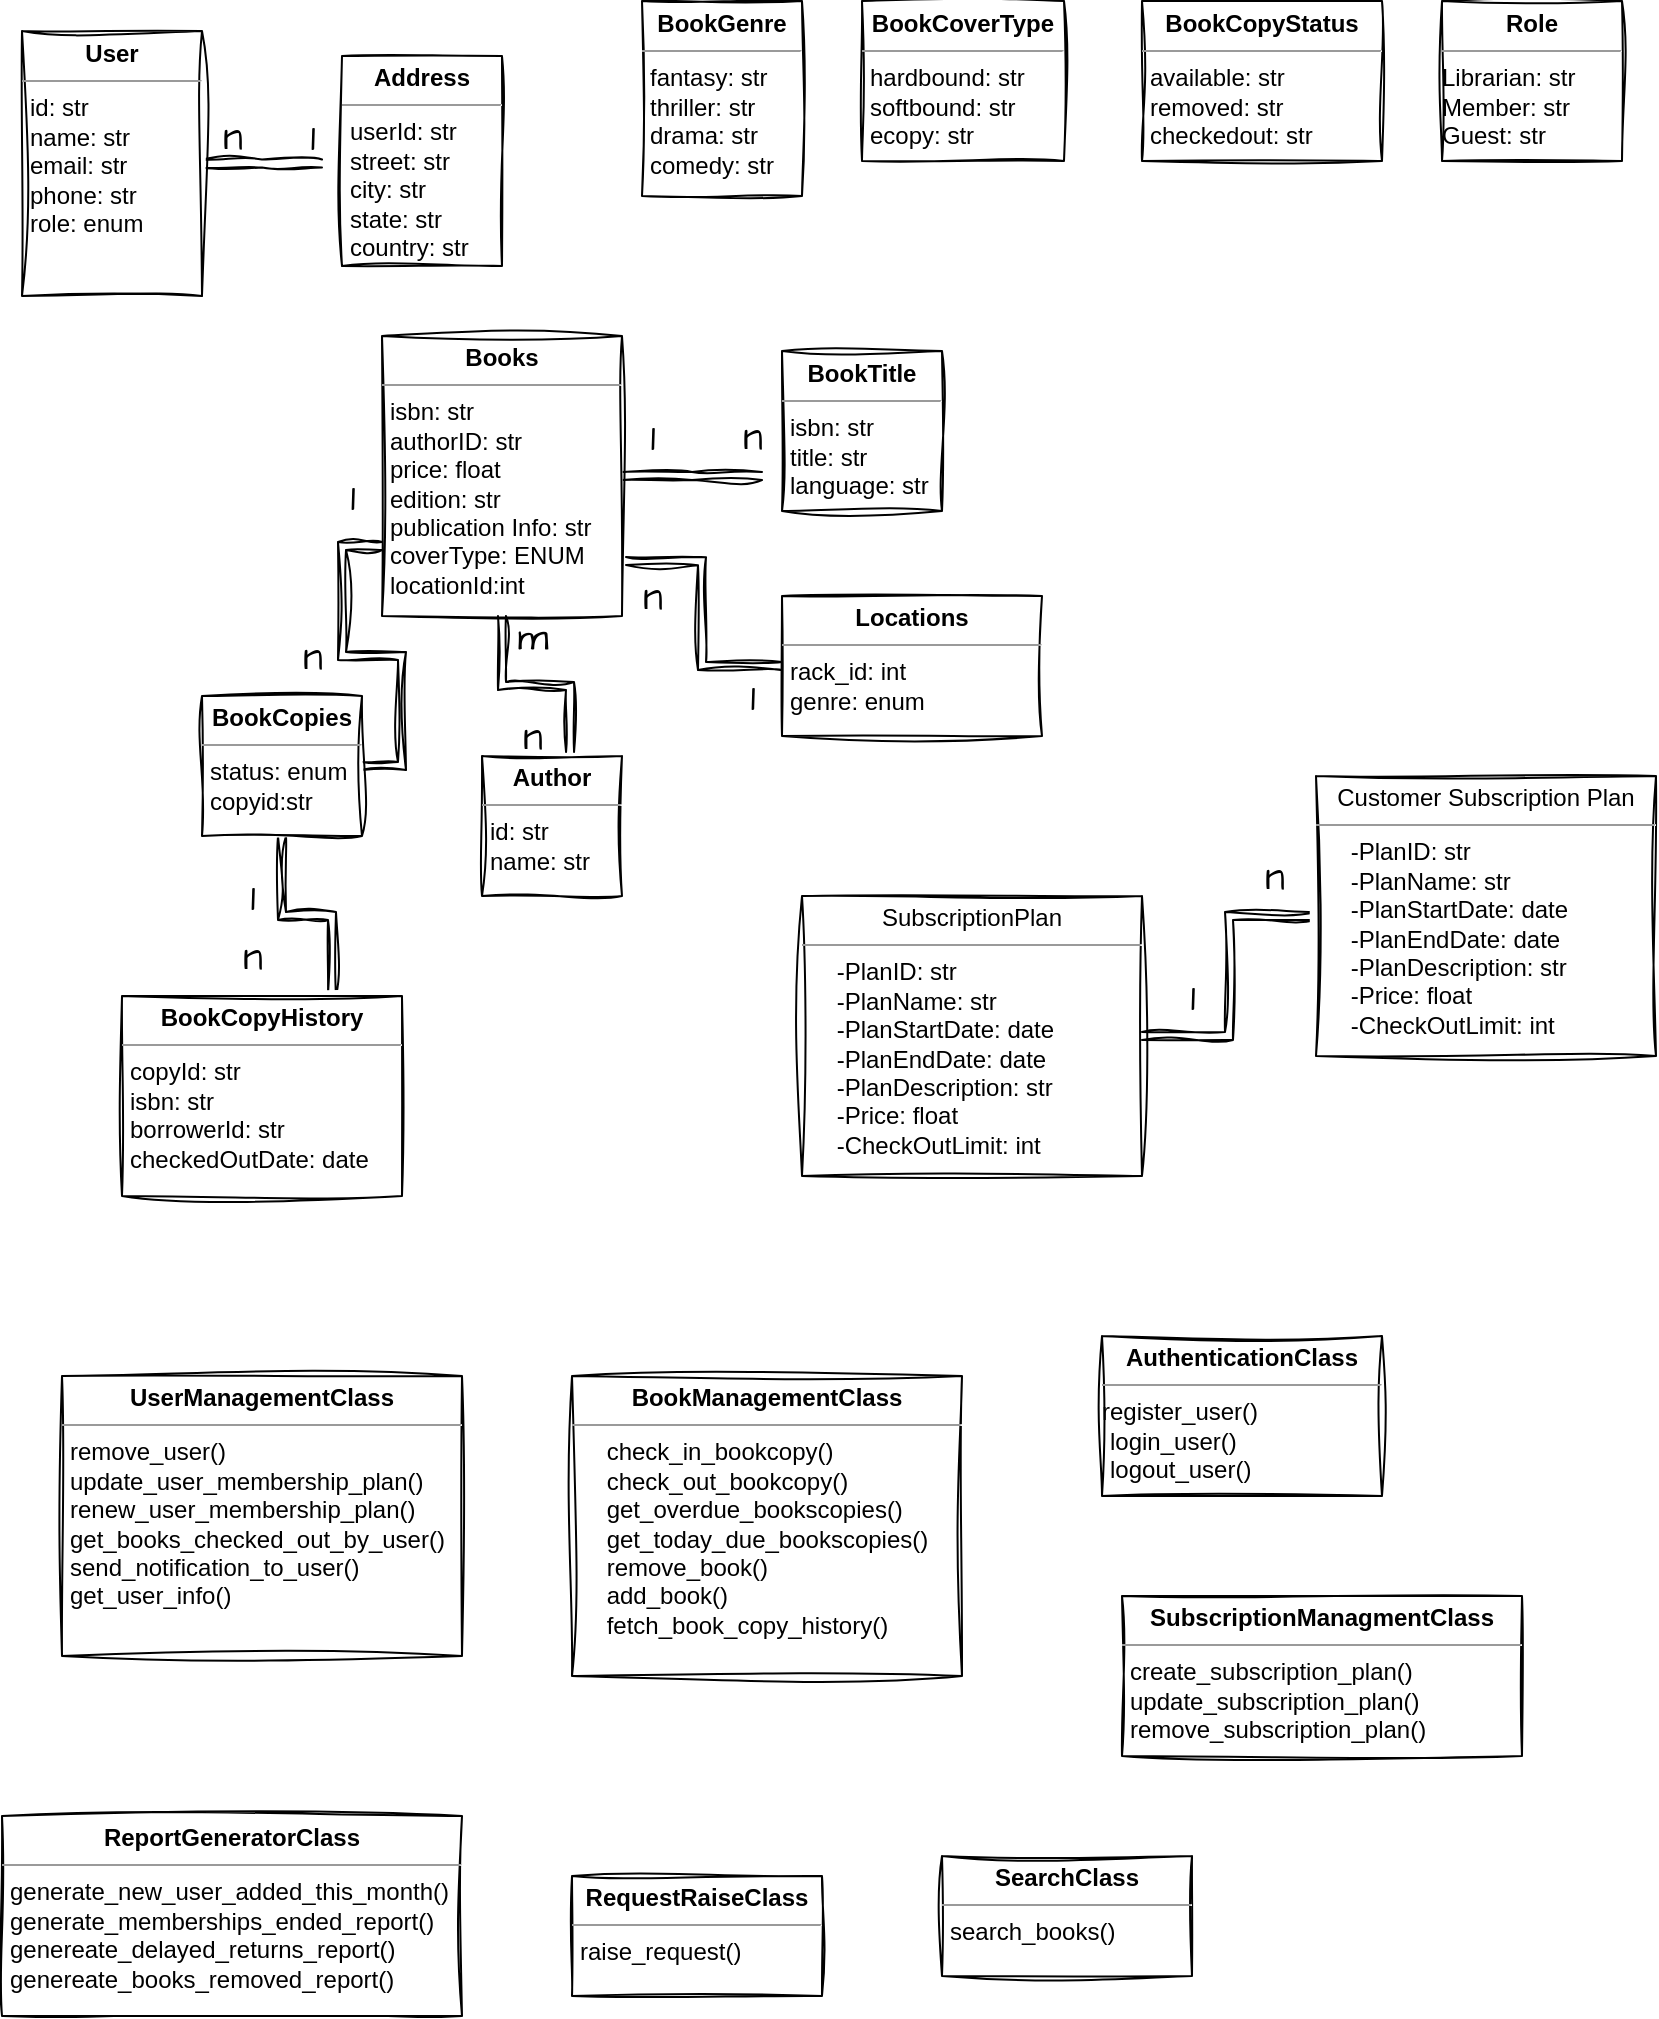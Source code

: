 <mxfile>
    <diagram id="C5RBs43oDa-KdzZeNtuy" name="Page-1">
        <mxGraphModel dx="641" dy="268" grid="1" gridSize="10" guides="1" tooltips="1" connect="1" arrows="1" fold="1" page="1" pageScale="1" pageWidth="827" pageHeight="1169" math="0" shadow="0">
            <root>
                <mxCell id="WIyWlLk6GJQsqaUBKTNV-0"/>
                <mxCell id="WIyWlLk6GJQsqaUBKTNV-1" parent="WIyWlLk6GJQsqaUBKTNV-0"/>
                <mxCell id="R_Q-6B71_u55FbcSkB05-36" style="edgeStyle=orthogonalEdgeStyle;shape=link;rounded=0;sketch=1;hachureGap=4;jiggle=2;curveFitting=1;orthogonalLoop=1;jettySize=auto;html=1;fontFamily=Architects Daughter;fontSource=https%3A%2F%2Ffonts.googleapis.com%2Fcss%3Ffamily%3DArchitects%2BDaughter;fontSize=16;" parent="WIyWlLk6GJQsqaUBKTNV-1" source="R_Q-6B71_u55FbcSkB05-3" edge="1">
                    <mxGeometry relative="1" as="geometry">
                        <mxPoint x="160" y="133.75" as="targetPoint"/>
                    </mxGeometry>
                </mxCell>
                <mxCell id="R_Q-6B71_u55FbcSkB05-3" value="&lt;p style=&quot;margin:0px;margin-top:4px;text-align:center;&quot;&gt;&lt;b&gt;User&lt;/b&gt;&lt;/p&gt;&lt;hr size=&quot;1&quot;&gt;&lt;p style=&quot;margin:0px;margin-left:4px;&quot;&gt;&lt;span style=&quot;background-color: initial;&quot;&gt;id: str&lt;/span&gt;&lt;br&gt;&lt;/p&gt;&lt;p style=&quot;margin:0px;margin-left:4px;&quot;&gt;name: str&lt;/p&gt;&lt;p style=&quot;margin:0px;margin-left:4px;&quot;&gt;email: str&lt;/p&gt;&lt;p style=&quot;margin:0px;margin-left:4px;&quot;&gt;phone: str&lt;/p&gt;&lt;p style=&quot;margin:0px;margin-left:4px;&quot;&gt;role: enum&lt;/p&gt;&lt;p style=&quot;margin:0px;margin-left:4px;&quot;&gt;&lt;br&gt;&lt;/p&gt;" style="verticalAlign=top;align=left;overflow=fill;fontSize=12;fontFamily=Helvetica;html=1;whiteSpace=wrap;sketch=1;hachureGap=4;jiggle=2;curveFitting=1;fontSource=https%3A%2F%2Ffonts.googleapis.com%2Fcss%3Ffamily%3DArchitects%2BDaughter;" parent="WIyWlLk6GJQsqaUBKTNV-1" vertex="1">
                    <mxGeometry x="10" y="67.5" width="90" height="132.5" as="geometry"/>
                </mxCell>
                <mxCell id="R_Q-6B71_u55FbcSkB05-4" value="&lt;p style=&quot;margin:0px;margin-top:4px;text-align:center;&quot;&gt;&lt;b&gt;Address&lt;/b&gt;&lt;/p&gt;&lt;hr size=&quot;1&quot;&gt;&lt;p style=&quot;margin:0px;margin-left:4px;&quot;&gt;userId: str&lt;/p&gt;&lt;p style=&quot;margin:0px;margin-left:4px;&quot;&gt;street: str&lt;/p&gt;&lt;p style=&quot;margin:0px;margin-left:4px;&quot;&gt;city: str&lt;/p&gt;&lt;p style=&quot;margin:0px;margin-left:4px;&quot;&gt;state: str&lt;/p&gt;&lt;p style=&quot;margin:0px;margin-left:4px;&quot;&gt;country: str&lt;/p&gt;&lt;p style=&quot;margin:0px;margin-left:4px;&quot;&gt;pin: str&lt;/p&gt;&lt;p style=&quot;margin:0px;margin-left:4px;&quot;&gt;&lt;br&gt;&lt;/p&gt;" style="verticalAlign=top;align=left;overflow=fill;fontSize=12;fontFamily=Helvetica;html=1;whiteSpace=wrap;sketch=1;hachureGap=4;jiggle=2;curveFitting=1;fontSource=https%3A%2F%2Ffonts.googleapis.com%2Fcss%3Ffamily%3DArchitects%2BDaughter;" parent="WIyWlLk6GJQsqaUBKTNV-1" vertex="1">
                    <mxGeometry x="170" y="80" width="80" height="105" as="geometry"/>
                </mxCell>
                <mxCell id="R_Q-6B71_u55FbcSkB05-14" value="n" style="text;html=1;align=center;verticalAlign=middle;resizable=0;points=[];autosize=1;strokeColor=none;fillColor=none;fontSize=20;fontFamily=Architects Daughter;" parent="WIyWlLk6GJQsqaUBKTNV-1" vertex="1">
                    <mxGeometry x="100" y="100" width="30" height="40" as="geometry"/>
                </mxCell>
                <mxCell id="R_Q-6B71_u55FbcSkB05-15" value="1" style="text;html=1;align=center;verticalAlign=middle;resizable=0;points=[];autosize=1;strokeColor=none;fillColor=none;fontSize=20;fontFamily=Architects Daughter;" parent="WIyWlLk6GJQsqaUBKTNV-1" vertex="1">
                    <mxGeometry x="140" y="100" width="30" height="40" as="geometry"/>
                </mxCell>
                <mxCell id="R_Q-6B71_u55FbcSkB05-18" value="&lt;p style=&quot;margin:0px;margin-top:4px;text-align:center;&quot;&gt;&lt;b&gt;Role&lt;/b&gt;&lt;/p&gt;&lt;hr size=&quot;1&quot;&gt;Librarian: str&lt;br&gt;Member: str&lt;br&gt;Guest: str&lt;br&gt;&lt;div style=&quot;height:2px;&quot;&gt;&lt;/div&gt;&lt;div style=&quot;height:2px;&quot;&gt;&lt;/div&gt;" style="verticalAlign=top;align=left;overflow=fill;fontSize=12;fontFamily=Helvetica;html=1;whiteSpace=wrap;sketch=1;hachureGap=4;jiggle=2;curveFitting=1;fontSource=https%3A%2F%2Ffonts.googleapis.com%2Fcss%3Ffamily%3DArchitects%2BDaughter;" parent="WIyWlLk6GJQsqaUBKTNV-1" vertex="1">
                    <mxGeometry x="720" y="52.5" width="90" height="80" as="geometry"/>
                </mxCell>
                <mxCell id="R_Q-6B71_u55FbcSkB05-31" style="edgeStyle=orthogonalEdgeStyle;shape=link;rounded=0;sketch=1;hachureGap=4;jiggle=2;curveFitting=1;orthogonalLoop=1;jettySize=auto;html=1;fontFamily=Architects Daughter;fontSource=https%3A%2F%2Ffonts.googleapis.com%2Fcss%3Ffamily%3DArchitects%2BDaughter;fontSize=16;" parent="WIyWlLk6GJQsqaUBKTNV-1" source="R_Q-6B71_u55FbcSkB05-29" edge="1">
                    <mxGeometry relative="1" as="geometry">
                        <mxPoint x="380" y="290" as="targetPoint"/>
                    </mxGeometry>
                </mxCell>
                <mxCell id="R_Q-6B71_u55FbcSkB05-29" value="&lt;p style=&quot;margin:0px;margin-top:4px;text-align:center;&quot;&gt;&lt;b&gt;Books&lt;/b&gt;&lt;/p&gt;&lt;hr size=&quot;1&quot;&gt;&lt;p style=&quot;margin:0px;margin-left:4px;&quot;&gt;isbn: str&lt;/p&gt;&lt;p style=&quot;margin:0px;margin-left:4px;&quot;&gt;authorID: str&lt;/p&gt;&lt;p style=&quot;margin:0px;margin-left:4px;&quot;&gt;price: float&lt;/p&gt;&lt;p style=&quot;margin:0px;margin-left:4px;&quot;&gt;edition: str&lt;/p&gt;&lt;p style=&quot;margin:0px;margin-left:4px;&quot;&gt;publication Info: str&lt;/p&gt;&lt;p style=&quot;margin:0px;margin-left:4px;&quot;&gt;coverType: ENUM&lt;/p&gt;&lt;p style=&quot;margin:0px;margin-left:4px;&quot;&gt;locationId:int&lt;/p&gt;" style="verticalAlign=top;align=left;overflow=fill;fontSize=12;fontFamily=Helvetica;html=1;whiteSpace=wrap;sketch=1;hachureGap=4;jiggle=2;curveFitting=1;fontSource=https%3A%2F%2Ffonts.googleapis.com%2Fcss%3Ffamily%3DArchitects%2BDaughter;" parent="WIyWlLk6GJQsqaUBKTNV-1" vertex="1">
                    <mxGeometry x="190" y="220" width="120" height="140" as="geometry"/>
                </mxCell>
                <mxCell id="R_Q-6B71_u55FbcSkB05-30" value="&lt;p style=&quot;margin:0px;margin-top:4px;text-align:center;&quot;&gt;&lt;b&gt;BookTitle&lt;/b&gt;&lt;/p&gt;&lt;hr size=&quot;1&quot;&gt;&lt;p style=&quot;margin:0px;margin-left:4px;&quot;&gt;isbn: str&lt;/p&gt;&lt;p style=&quot;margin:0px;margin-left:4px;&quot;&gt;title: str&lt;/p&gt;&lt;p style=&quot;margin:0px;margin-left:4px;&quot;&gt;language: str&lt;/p&gt;" style="verticalAlign=top;align=left;overflow=fill;fontSize=12;fontFamily=Helvetica;html=1;whiteSpace=wrap;sketch=1;hachureGap=4;jiggle=2;curveFitting=1;fontSource=https%3A%2F%2Ffonts.googleapis.com%2Fcss%3Ffamily%3DArchitects%2BDaughter;" parent="WIyWlLk6GJQsqaUBKTNV-1" vertex="1">
                    <mxGeometry x="390" y="227.5" width="80" height="80" as="geometry"/>
                </mxCell>
                <mxCell id="R_Q-6B71_u55FbcSkB05-32" value="1" style="text;html=1;align=center;verticalAlign=middle;resizable=0;points=[];autosize=1;strokeColor=none;fillColor=none;fontSize=20;fontFamily=Architects Daughter;" parent="WIyWlLk6GJQsqaUBKTNV-1" vertex="1">
                    <mxGeometry x="310" y="250" width="30" height="40" as="geometry"/>
                </mxCell>
                <mxCell id="R_Q-6B71_u55FbcSkB05-33" value="n" style="text;html=1;align=center;verticalAlign=middle;resizable=0;points=[];autosize=1;strokeColor=none;fillColor=none;fontSize=20;fontFamily=Architects Daughter;" parent="WIyWlLk6GJQsqaUBKTNV-1" vertex="1">
                    <mxGeometry x="360" y="250" width="30" height="40" as="geometry"/>
                </mxCell>
                <mxCell id="R_Q-6B71_u55FbcSkB05-38" value="&lt;p style=&quot;margin:0px;margin-top:4px;text-align:center;&quot;&gt;&lt;b&gt;Author&lt;/b&gt;&lt;/p&gt;&lt;hr size=&quot;1&quot;&gt;&lt;p style=&quot;margin:0px;margin-left:4px;&quot;&gt;id: str&lt;/p&gt;&lt;p style=&quot;margin:0px;margin-left:4px;&quot;&gt;name: str&lt;/p&gt;" style="verticalAlign=top;align=left;overflow=fill;fontSize=12;fontFamily=Helvetica;html=1;whiteSpace=wrap;sketch=1;hachureGap=4;jiggle=2;curveFitting=1;fontSource=https%3A%2F%2Ffonts.googleapis.com%2Fcss%3Ffamily%3DArchitects%2BDaughter;" parent="WIyWlLk6GJQsqaUBKTNV-1" vertex="1">
                    <mxGeometry x="240" y="430" width="70" height="70" as="geometry"/>
                </mxCell>
                <mxCell id="R_Q-6B71_u55FbcSkB05-39" style="edgeStyle=orthogonalEdgeStyle;shape=link;rounded=0;sketch=1;hachureGap=4;jiggle=2;curveFitting=1;orthogonalLoop=1;jettySize=auto;html=1;entryX=0.629;entryY=-0.029;entryDx=0;entryDy=0;entryPerimeter=0;fontFamily=Architects Daughter;fontSource=https%3A%2F%2Ffonts.googleapis.com%2Fcss%3Ffamily%3DArchitects%2BDaughter;fontSize=16;" parent="WIyWlLk6GJQsqaUBKTNV-1" source="R_Q-6B71_u55FbcSkB05-29" target="R_Q-6B71_u55FbcSkB05-38" edge="1">
                    <mxGeometry relative="1" as="geometry"/>
                </mxCell>
                <mxCell id="R_Q-6B71_u55FbcSkB05-40" value="m" style="text;html=1;align=center;verticalAlign=middle;resizable=0;points=[];autosize=1;strokeColor=none;fillColor=none;fontSize=20;fontFamily=Architects Daughter;" parent="WIyWlLk6GJQsqaUBKTNV-1" vertex="1">
                    <mxGeometry x="245" y="350" width="40" height="40" as="geometry"/>
                </mxCell>
                <mxCell id="R_Q-6B71_u55FbcSkB05-41" value="n" style="text;html=1;align=center;verticalAlign=middle;resizable=0;points=[];autosize=1;strokeColor=none;fillColor=none;fontSize=20;fontFamily=Architects Daughter;" parent="WIyWlLk6GJQsqaUBKTNV-1" vertex="1">
                    <mxGeometry x="250" y="400" width="30" height="40" as="geometry"/>
                </mxCell>
                <mxCell id="R_Q-6B71_u55FbcSkB05-42" value="&lt;p style=&quot;margin:0px;margin-top:4px;text-align:center;&quot;&gt;&lt;b&gt;BookCoverType&lt;/b&gt;&lt;/p&gt;&lt;hr size=&quot;1&quot;&gt;&lt;p style=&quot;margin:0px;margin-left:4px;&quot;&gt;hardbound: str&lt;/p&gt;&lt;p style=&quot;margin:0px;margin-left:4px;&quot;&gt;softbound: str&lt;/p&gt;&lt;p style=&quot;margin:0px;margin-left:4px;&quot;&gt;ecopy: str&lt;/p&gt;" style="verticalAlign=top;align=left;overflow=fill;fontSize=12;fontFamily=Helvetica;html=1;whiteSpace=wrap;sketch=1;hachureGap=4;jiggle=2;curveFitting=1;fontSource=https%3A%2F%2Ffonts.googleapis.com%2Fcss%3Ffamily%3DArchitects%2BDaughter;" parent="WIyWlLk6GJQsqaUBKTNV-1" vertex="1">
                    <mxGeometry x="430" y="52.5" width="101" height="80" as="geometry"/>
                </mxCell>
                <mxCell id="R_Q-6B71_u55FbcSkB05-47" value="&lt;p style=&quot;margin:0px;margin-top:4px;text-align:center;&quot;&gt;&lt;b&gt;BookGenre&lt;/b&gt;&lt;/p&gt;&lt;hr size=&quot;1&quot;&gt;&lt;p style=&quot;margin:0px;margin-left:4px;&quot;&gt;fantasy: str&lt;/p&gt;&lt;p style=&quot;margin:0px;margin-left:4px;&quot;&gt;thriller: str&lt;/p&gt;&lt;p style=&quot;margin:0px;margin-left:4px;&quot;&gt;drama: str&lt;/p&gt;&lt;p style=&quot;margin:0px;margin-left:4px;&quot;&gt;comedy: str&lt;/p&gt;" style="verticalAlign=top;align=left;overflow=fill;fontSize=12;fontFamily=Helvetica;html=1;whiteSpace=wrap;sketch=1;hachureGap=4;jiggle=2;curveFitting=1;fontSource=https%3A%2F%2Ffonts.googleapis.com%2Fcss%3Ffamily%3DArchitects%2BDaughter;" parent="WIyWlLk6GJQsqaUBKTNV-1" vertex="1">
                    <mxGeometry x="320" y="52.5" width="80" height="97.5" as="geometry"/>
                </mxCell>
                <mxCell id="R_Q-6B71_u55FbcSkB05-48" value="&lt;p style=&quot;margin:0px;margin-top:4px;text-align:center;&quot;&gt;&lt;b&gt;Locations&lt;/b&gt;&lt;/p&gt;&lt;hr size=&quot;1&quot;&gt;&lt;p style=&quot;margin:0px;margin-left:4px;&quot;&gt;rack_id: int&lt;/p&gt;&lt;p style=&quot;margin:0px;margin-left:4px;&quot;&gt;genre: enum&lt;/p&gt;" style="verticalAlign=top;align=left;overflow=fill;fontSize=12;fontFamily=Helvetica;html=1;whiteSpace=wrap;sketch=1;hachureGap=4;jiggle=2;curveFitting=1;fontSource=https%3A%2F%2Ffonts.googleapis.com%2Fcss%3Ffamily%3DArchitects%2BDaughter;" parent="WIyWlLk6GJQsqaUBKTNV-1" vertex="1">
                    <mxGeometry x="390" y="350" width="130" height="70" as="geometry"/>
                </mxCell>
                <mxCell id="R_Q-6B71_u55FbcSkB05-50" style="edgeStyle=orthogonalEdgeStyle;shape=link;rounded=0;sketch=1;hachureGap=4;jiggle=2;curveFitting=1;orthogonalLoop=1;jettySize=auto;html=1;entryX=0;entryY=0.75;entryDx=0;entryDy=0;fontFamily=Architects Daughter;fontSource=https%3A%2F%2Ffonts.googleapis.com%2Fcss%3Ffamily%3DArchitects%2BDaughter;fontSize=16;" parent="WIyWlLk6GJQsqaUBKTNV-1" source="R_Q-6B71_u55FbcSkB05-49" target="R_Q-6B71_u55FbcSkB05-29" edge="1">
                    <mxGeometry relative="1" as="geometry"/>
                </mxCell>
                <mxCell id="R_Q-6B71_u55FbcSkB05-56" style="edgeStyle=orthogonalEdgeStyle;shape=link;rounded=0;sketch=1;hachureGap=4;jiggle=2;curveFitting=1;orthogonalLoop=1;jettySize=auto;html=1;entryX=0.75;entryY=0;entryDx=0;entryDy=0;fontFamily=Architects Daughter;fontSource=https%3A%2F%2Ffonts.googleapis.com%2Fcss%3Ffamily%3DArchitects%2BDaughter;fontSize=16;" parent="WIyWlLk6GJQsqaUBKTNV-1" source="R_Q-6B71_u55FbcSkB05-49" target="R_Q-6B71_u55FbcSkB05-55" edge="1">
                    <mxGeometry relative="1" as="geometry"/>
                </mxCell>
                <mxCell id="R_Q-6B71_u55FbcSkB05-49" value="&lt;p style=&quot;margin:0px;margin-top:4px;text-align:center;&quot;&gt;&lt;b&gt;BookCopies&lt;/b&gt;&lt;/p&gt;&lt;hr size=&quot;1&quot;&gt;&lt;p style=&quot;margin:0px;margin-left:4px;&quot;&gt;status: enum&lt;/p&gt;&lt;p style=&quot;margin:0px;margin-left:4px;&quot;&gt;copyid:str&lt;/p&gt;" style="verticalAlign=top;align=left;overflow=fill;fontSize=12;fontFamily=Helvetica;html=1;whiteSpace=wrap;sketch=1;hachureGap=4;jiggle=2;curveFitting=1;fontSource=https%3A%2F%2Ffonts.googleapis.com%2Fcss%3Ffamily%3DArchitects%2BDaughter;" parent="WIyWlLk6GJQsqaUBKTNV-1" vertex="1">
                    <mxGeometry x="100" y="400" width="80" height="70" as="geometry"/>
                </mxCell>
                <mxCell id="R_Q-6B71_u55FbcSkB05-52" value="1" style="text;html=1;align=center;verticalAlign=middle;resizable=0;points=[];autosize=1;strokeColor=none;fillColor=none;fontSize=20;fontFamily=Architects Daughter;" parent="WIyWlLk6GJQsqaUBKTNV-1" vertex="1">
                    <mxGeometry x="160" y="280" width="30" height="40" as="geometry"/>
                </mxCell>
                <mxCell id="R_Q-6B71_u55FbcSkB05-53" value="n" style="text;html=1;align=center;verticalAlign=middle;resizable=0;points=[];autosize=1;strokeColor=none;fillColor=none;fontSize=20;fontFamily=Architects Daughter;" parent="WIyWlLk6GJQsqaUBKTNV-1" vertex="1">
                    <mxGeometry x="140" y="360" width="30" height="40" as="geometry"/>
                </mxCell>
                <mxCell id="R_Q-6B71_u55FbcSkB05-54" value="&lt;p style=&quot;margin:0px;margin-top:4px;text-align:center;&quot;&gt;&lt;b&gt;BookCopyStatus&lt;/b&gt;&lt;/p&gt;&lt;hr size=&quot;1&quot;&gt;&lt;p style=&quot;margin:0px;margin-left:4px;&quot;&gt;available: str&lt;/p&gt;&lt;p style=&quot;margin:0px;margin-left:4px;&quot;&gt;removed: str&lt;/p&gt;&lt;p style=&quot;margin:0px;margin-left:4px;&quot;&gt;checkedout: str&lt;/p&gt;&lt;p style=&quot;margin:0px;margin-left:4px;&quot;&gt;&lt;br&gt;&lt;/p&gt;" style="verticalAlign=top;align=left;overflow=fill;fontSize=12;fontFamily=Helvetica;html=1;whiteSpace=wrap;sketch=1;hachureGap=4;jiggle=2;curveFitting=1;fontSource=https%3A%2F%2Ffonts.googleapis.com%2Fcss%3Ffamily%3DArchitects%2BDaughter;" parent="WIyWlLk6GJQsqaUBKTNV-1" vertex="1">
                    <mxGeometry x="570" y="52.5" width="120" height="80" as="geometry"/>
                </mxCell>
                <mxCell id="R_Q-6B71_u55FbcSkB05-55" value="&lt;p style=&quot;margin:0px;margin-top:4px;text-align:center;&quot;&gt;&lt;b&gt;BookCopyHistory&lt;/b&gt;&lt;/p&gt;&lt;hr size=&quot;1&quot;&gt;&lt;p style=&quot;margin:0px;margin-left:4px;&quot;&gt;copyId: str&lt;/p&gt;&lt;p style=&quot;margin:0px;margin-left:4px;&quot;&gt;isbn: str&lt;/p&gt;&lt;p style=&quot;margin:0px;margin-left:4px;&quot;&gt;borrowerId: str&lt;/p&gt;&lt;p style=&quot;margin:0px;margin-left:4px;&quot;&gt;checkedOutDate: date&lt;/p&gt;" style="verticalAlign=top;align=left;overflow=fill;fontSize=12;fontFamily=Helvetica;html=1;whiteSpace=wrap;sketch=1;hachureGap=4;jiggle=2;curveFitting=1;fontSource=https%3A%2F%2Ffonts.googleapis.com%2Fcss%3Ffamily%3DArchitects%2BDaughter;" parent="WIyWlLk6GJQsqaUBKTNV-1" vertex="1">
                    <mxGeometry x="60" y="550" width="140" height="100" as="geometry"/>
                </mxCell>
                <mxCell id="R_Q-6B71_u55FbcSkB05-57" value="1" style="text;html=1;align=center;verticalAlign=middle;resizable=0;points=[];autosize=1;strokeColor=none;fillColor=none;fontSize=20;fontFamily=Architects Daughter;" parent="WIyWlLk6GJQsqaUBKTNV-1" vertex="1">
                    <mxGeometry x="110" y="480" width="30" height="40" as="geometry"/>
                </mxCell>
                <mxCell id="R_Q-6B71_u55FbcSkB05-58" value="n" style="text;html=1;align=center;verticalAlign=middle;resizable=0;points=[];autosize=1;strokeColor=none;fillColor=none;fontSize=20;fontFamily=Architects Daughter;" parent="WIyWlLk6GJQsqaUBKTNV-1" vertex="1">
                    <mxGeometry x="110" y="510" width="30" height="40" as="geometry"/>
                </mxCell>
                <mxCell id="R_Q-6B71_u55FbcSkB05-66" style="edgeStyle=orthogonalEdgeStyle;shape=link;rounded=0;sketch=1;hachureGap=4;jiggle=2;curveFitting=1;orthogonalLoop=1;jettySize=auto;html=1;fontFamily=Architects Daughter;fontSource=https%3A%2F%2Ffonts.googleapis.com%2Fcss%3Ffamily%3DArchitects%2BDaughter;fontSize=16;" parent="WIyWlLk6GJQsqaUBKTNV-1" source="R_Q-6B71_u55FbcSkB05-62" target="R_Q-6B71_u55FbcSkB05-64" edge="1">
                    <mxGeometry relative="1" as="geometry"/>
                </mxCell>
                <mxCell id="R_Q-6B71_u55FbcSkB05-62" value="&lt;p style=&quot;margin:0px;margin-top:4px;text-align:center;&quot;&gt;SubscriptionPlan&lt;br&gt;&lt;/p&gt;&lt;hr size=&quot;1&quot;&gt;&lt;p style=&quot;margin:0px;margin-left:4px;&quot;&gt;&lt;span style=&quot;background-color: initial;&quot;&gt;&amp;nbsp; &amp;nbsp; -PlanID: str&lt;/span&gt;&lt;br&gt;&lt;/p&gt;&lt;p style=&quot;margin:0px;margin-left:4px;&quot;&gt;&amp;nbsp; &amp;nbsp; -PlanName: str&lt;/p&gt;&lt;p style=&quot;margin:0px;margin-left:4px;&quot;&gt;&amp;nbsp; &amp;nbsp; -PlanStartDate: date&lt;/p&gt;&lt;p style=&quot;margin:0px;margin-left:4px;&quot;&gt;&amp;nbsp; &amp;nbsp; -PlanEndDate: date&lt;/p&gt;&lt;p style=&quot;margin:0px;margin-left:4px;&quot;&gt;&amp;nbsp; &amp;nbsp; -PlanDescription: str&lt;/p&gt;&lt;p style=&quot;margin:0px;margin-left:4px;&quot;&gt;&amp;nbsp; &amp;nbsp; -Price: float&lt;/p&gt;&lt;p style=&quot;margin:0px;margin-left:4px;&quot;&gt;&amp;nbsp; &amp;nbsp; -CheckOutLimit: int&lt;/p&gt;" style="verticalAlign=top;align=left;overflow=fill;fontSize=12;fontFamily=Helvetica;html=1;whiteSpace=wrap;sketch=1;hachureGap=4;jiggle=2;curveFitting=1;fontSource=https%3A%2F%2Ffonts.googleapis.com%2Fcss%3Ffamily%3DArchitects%2BDaughter;" parent="WIyWlLk6GJQsqaUBKTNV-1" vertex="1">
                    <mxGeometry x="400" y="500" width="170" height="140" as="geometry"/>
                </mxCell>
                <mxCell id="R_Q-6B71_u55FbcSkB05-64" value="&lt;p style=&quot;margin:0px;margin-top:4px;text-align:center;&quot;&gt;Customer Subscription Plan&lt;br&gt;&lt;/p&gt;&lt;hr size=&quot;1&quot;&gt;&lt;p style=&quot;margin:0px;margin-left:4px;&quot;&gt;&lt;span style=&quot;background-color: initial;&quot;&gt;&amp;nbsp; &amp;nbsp; -PlanID: str&lt;/span&gt;&lt;br&gt;&lt;/p&gt;&lt;p style=&quot;margin:0px;margin-left:4px;&quot;&gt;&amp;nbsp; &amp;nbsp; -PlanName: str&lt;/p&gt;&lt;p style=&quot;margin:0px;margin-left:4px;&quot;&gt;&amp;nbsp; &amp;nbsp; -PlanStartDate: date&lt;/p&gt;&lt;p style=&quot;margin:0px;margin-left:4px;&quot;&gt;&amp;nbsp; &amp;nbsp; -PlanEndDate: date&lt;/p&gt;&lt;p style=&quot;margin:0px;margin-left:4px;&quot;&gt;&amp;nbsp; &amp;nbsp; -PlanDescription: str&lt;/p&gt;&lt;p style=&quot;margin:0px;margin-left:4px;&quot;&gt;&amp;nbsp; &amp;nbsp; -Price: float&lt;/p&gt;&lt;p style=&quot;margin:0px;margin-left:4px;&quot;&gt;&amp;nbsp; &amp;nbsp; -CheckOutLimit: int&lt;/p&gt;" style="verticalAlign=top;align=left;overflow=fill;fontSize=12;fontFamily=Helvetica;html=1;whiteSpace=wrap;sketch=1;hachureGap=4;jiggle=2;curveFitting=1;fontSource=https%3A%2F%2Ffonts.googleapis.com%2Fcss%3Ffamily%3DArchitects%2BDaughter;" parent="WIyWlLk6GJQsqaUBKTNV-1" vertex="1">
                    <mxGeometry x="657" y="440" width="170" height="140" as="geometry"/>
                </mxCell>
                <mxCell id="R_Q-6B71_u55FbcSkB05-67" value="n" style="text;html=1;align=center;verticalAlign=middle;resizable=0;points=[];autosize=1;strokeColor=none;fillColor=none;fontSize=20;fontFamily=Architects Daughter;" parent="WIyWlLk6GJQsqaUBKTNV-1" vertex="1">
                    <mxGeometry x="621" y="470" width="30" height="40" as="geometry"/>
                </mxCell>
                <mxCell id="R_Q-6B71_u55FbcSkB05-68" value="1" style="text;html=1;align=center;verticalAlign=middle;resizable=0;points=[];autosize=1;strokeColor=none;fillColor=none;fontSize=20;fontFamily=Architects Daughter;" parent="WIyWlLk6GJQsqaUBKTNV-1" vertex="1">
                    <mxGeometry x="580" y="530" width="30" height="40" as="geometry"/>
                </mxCell>
                <mxCell id="R_Q-6B71_u55FbcSkB05-69" style="edgeStyle=orthogonalEdgeStyle;shape=link;rounded=0;sketch=1;hachureGap=4;jiggle=2;curveFitting=1;orthogonalLoop=1;jettySize=auto;html=1;entryX=1.017;entryY=0.804;entryDx=0;entryDy=0;entryPerimeter=0;fontFamily=Architects Daughter;fontSource=https%3A%2F%2Ffonts.googleapis.com%2Fcss%3Ffamily%3DArchitects%2BDaughter;fontSize=16;" parent="WIyWlLk6GJQsqaUBKTNV-1" source="R_Q-6B71_u55FbcSkB05-48" target="R_Q-6B71_u55FbcSkB05-29" edge="1">
                    <mxGeometry relative="1" as="geometry"/>
                </mxCell>
                <mxCell id="R_Q-6B71_u55FbcSkB05-72" value="n" style="text;html=1;align=center;verticalAlign=middle;resizable=0;points=[];autosize=1;strokeColor=none;fillColor=none;fontSize=20;fontFamily=Architects Daughter;" parent="WIyWlLk6GJQsqaUBKTNV-1" vertex="1">
                    <mxGeometry x="310" y="330" width="30" height="40" as="geometry"/>
                </mxCell>
                <mxCell id="R_Q-6B71_u55FbcSkB05-73" value="1" style="text;html=1;align=center;verticalAlign=middle;resizable=0;points=[];autosize=1;strokeColor=none;fillColor=none;fontSize=20;fontFamily=Architects Daughter;" parent="WIyWlLk6GJQsqaUBKTNV-1" vertex="1">
                    <mxGeometry x="360" y="380" width="30" height="40" as="geometry"/>
                </mxCell>
                <mxCell id="R_Q-6B71_u55FbcSkB05-77" value="&lt;p style=&quot;margin:0px;margin-top:4px;text-align:center;&quot;&gt;&lt;b&gt;UserManagementClass&lt;/b&gt;&lt;/p&gt;&lt;hr size=&quot;1&quot;&gt;&lt;p style=&quot;margin:0px;margin-left:4px;&quot;&gt;&lt;span style=&quot;background-color: initial;&quot;&gt;remove_user()&lt;/span&gt;&lt;br&gt;&lt;/p&gt;&lt;p style=&quot;margin:0px;margin-left:4px;&quot;&gt;update_user_membership_plan()&lt;/p&gt;&lt;p style=&quot;margin:0px;margin-left:4px;&quot;&gt;renew_user_membership_plan()&lt;/p&gt;&lt;p style=&quot;margin:0px;margin-left:4px;&quot;&gt;get_books_checked_out_by_user()&lt;/p&gt;&lt;p style=&quot;margin:0px;margin-left:4px;&quot;&gt;send_notification_to_user()&lt;/p&gt;&lt;p style=&quot;margin:0px;margin-left:4px;&quot;&gt;get_user_info()&lt;/p&gt;" style="verticalAlign=top;align=left;overflow=fill;fontSize=12;fontFamily=Helvetica;html=1;whiteSpace=wrap;sketch=1;hachureGap=4;jiggle=2;curveFitting=1;fontSource=https%3A%2F%2Ffonts.googleapis.com%2Fcss%3Ffamily%3DArchitects%2BDaughter;" parent="WIyWlLk6GJQsqaUBKTNV-1" vertex="1">
                    <mxGeometry x="30" y="740" width="200" height="140" as="geometry"/>
                </mxCell>
                <mxCell id="R_Q-6B71_u55FbcSkB05-78" value="&lt;p style=&quot;margin:0px;margin-top:4px;text-align:center;&quot;&gt;&lt;b&gt;BookManagementClass&lt;/b&gt;&lt;/p&gt;&lt;hr size=&quot;1&quot;&gt;&lt;p style=&quot;margin:0px;margin-left:4px;&quot;&gt;&amp;nbsp; &amp;nbsp; check_in_bookcopy()&lt;/p&gt;&lt;p style=&quot;margin:0px;margin-left:4px;&quot;&gt;&amp;nbsp; &amp;nbsp; check_out_bookcopy()&lt;/p&gt;&lt;p style=&quot;margin:0px;margin-left:4px;&quot;&gt;&amp;nbsp; &amp;nbsp; get_overdue_bookscopies()&lt;/p&gt;&lt;p style=&quot;margin:0px;margin-left:4px;&quot;&gt;&amp;nbsp; &amp;nbsp; get_today_due_bookscopies()&lt;/p&gt;&lt;p style=&quot;margin:0px;margin-left:4px;&quot;&gt;&amp;nbsp; &amp;nbsp; remove_book()&lt;/p&gt;&lt;p style=&quot;margin:0px;margin-left:4px;&quot;&gt;&amp;nbsp; &amp;nbsp; add_book()&lt;/p&gt;&lt;p style=&quot;margin:0px;margin-left:4px;&quot;&gt;&amp;nbsp; &amp;nbsp; fetch_book_copy_history()&lt;/p&gt;&lt;p style=&quot;margin:0px;margin-left:4px;&quot;&gt;&amp;nbsp; &amp;nbsp;&lt;/p&gt;" style="verticalAlign=top;align=left;overflow=fill;fontSize=12;fontFamily=Helvetica;html=1;whiteSpace=wrap;sketch=1;hachureGap=4;jiggle=2;curveFitting=1;fontSource=https%3A%2F%2Ffonts.googleapis.com%2Fcss%3Ffamily%3DArchitects%2BDaughter;" parent="WIyWlLk6GJQsqaUBKTNV-1" vertex="1">
                    <mxGeometry x="285" y="740" width="195" height="150" as="geometry"/>
                </mxCell>
                <mxCell id="R_Q-6B71_u55FbcSkB05-79" value="&lt;p style=&quot;margin:0px;margin-top:4px;text-align:center;&quot;&gt;&lt;b&gt;AuthenticationClass&lt;/b&gt;&lt;/p&gt;&lt;hr size=&quot;1&quot;&gt;register_user()&lt;br&gt;&lt;p style=&quot;margin:0px;margin-left:4px;&quot;&gt;login_user()&lt;/p&gt;&lt;p style=&quot;margin:0px;margin-left:4px;&quot;&gt;logout_user()&lt;/p&gt;&lt;p style=&quot;margin:0px;margin-left:4px;&quot;&gt;&amp;nbsp; &amp;nbsp;&lt;/p&gt;" style="verticalAlign=top;align=left;overflow=fill;fontSize=12;fontFamily=Helvetica;html=1;whiteSpace=wrap;sketch=1;hachureGap=4;jiggle=2;curveFitting=1;fontSource=https%3A%2F%2Ffonts.googleapis.com%2Fcss%3Ffamily%3DArchitects%2BDaughter;" parent="WIyWlLk6GJQsqaUBKTNV-1" vertex="1">
                    <mxGeometry x="550" y="720" width="140" height="80" as="geometry"/>
                </mxCell>
                <mxCell id="R_Q-6B71_u55FbcSkB05-80" value="&lt;p style=&quot;margin:0px;margin-top:4px;text-align:center;&quot;&gt;&lt;b&gt;SubscriptionManagmentClass&lt;/b&gt;&lt;/p&gt;&lt;hr size=&quot;1&quot;&gt;&lt;p style=&quot;margin:0px;margin-left:4px;&quot;&gt;&lt;span style=&quot;background-color: initial;&quot;&gt;create_subscription_plan()&amp;nbsp;&amp;nbsp;&lt;/span&gt;&lt;br&gt;&lt;/p&gt;&lt;p style=&quot;margin:0px;margin-left:4px;&quot;&gt;&lt;span style=&quot;background-color: initial;&quot;&gt;update_subscription_plan()&lt;/span&gt;&lt;/p&gt;&lt;p style=&quot;margin:0px;margin-left:4px;&quot;&gt;remove_subscription_plan()&lt;/p&gt;" style="verticalAlign=top;align=left;overflow=fill;fontSize=12;fontFamily=Helvetica;html=1;whiteSpace=wrap;sketch=1;hachureGap=4;jiggle=2;curveFitting=1;fontSource=https%3A%2F%2Ffonts.googleapis.com%2Fcss%3Ffamily%3DArchitects%2BDaughter;" parent="WIyWlLk6GJQsqaUBKTNV-1" vertex="1">
                    <mxGeometry x="560" y="850" width="200" height="80" as="geometry"/>
                </mxCell>
                <mxCell id="R_Q-6B71_u55FbcSkB05-81" value="&lt;p style=&quot;margin:0px;margin-top:4px;text-align:center;&quot;&gt;&lt;b&gt;ReportGeneratorClass&lt;/b&gt;&lt;/p&gt;&lt;hr size=&quot;1&quot;&gt;&lt;p style=&quot;margin:0px;margin-left:4px;&quot;&gt;&lt;span style=&quot;background-color: initial;&quot;&gt;generate_new_user_added_this_month()&lt;/span&gt;&lt;br&gt;&lt;/p&gt;&lt;p style=&quot;margin:0px;margin-left:4px;&quot;&gt;generate_memberships_ended_report()&lt;/p&gt;&lt;p style=&quot;margin:0px;margin-left:4px;&quot;&gt;genereate_delayed_returns_report()&lt;/p&gt;&lt;p style=&quot;margin:0px;margin-left:4px;&quot;&gt;genereate_books_removed_report()&lt;/p&gt;" style="verticalAlign=top;align=left;overflow=fill;fontSize=12;fontFamily=Helvetica;html=1;whiteSpace=wrap;sketch=1;hachureGap=4;jiggle=2;curveFitting=1;fontSource=https%3A%2F%2Ffonts.googleapis.com%2Fcss%3Ffamily%3DArchitects%2BDaughter;" parent="WIyWlLk6GJQsqaUBKTNV-1" vertex="1">
                    <mxGeometry y="960" width="230" height="100" as="geometry"/>
                </mxCell>
                <mxCell id="R_Q-6B71_u55FbcSkB05-82" value="&lt;p style=&quot;margin:0px;margin-top:4px;text-align:center;&quot;&gt;&lt;b&gt;RequestRaiseClass&lt;/b&gt;&lt;/p&gt;&lt;hr size=&quot;1&quot;&gt;&lt;p style=&quot;margin:0px;margin-left:4px;&quot;&gt;raise_request()&lt;/p&gt;" style="verticalAlign=top;align=left;overflow=fill;fontSize=12;fontFamily=Helvetica;html=1;whiteSpace=wrap;sketch=1;hachureGap=4;jiggle=2;curveFitting=1;fontSource=https%3A%2F%2Ffonts.googleapis.com%2Fcss%3Ffamily%3DArchitects%2BDaughter;" parent="WIyWlLk6GJQsqaUBKTNV-1" vertex="1">
                    <mxGeometry x="285" y="990" width="125" height="60" as="geometry"/>
                </mxCell>
                <mxCell id="R_Q-6B71_u55FbcSkB05-83" value="&lt;p style=&quot;margin:0px;margin-top:4px;text-align:center;&quot;&gt;&lt;b&gt;SearchClass&lt;/b&gt;&lt;/p&gt;&lt;hr size=&quot;1&quot;&gt;&lt;p style=&quot;margin:0px;margin-left:4px;&quot;&gt;search_books()&lt;/p&gt;" style="verticalAlign=top;align=left;overflow=fill;fontSize=12;fontFamily=Helvetica;html=1;whiteSpace=wrap;sketch=1;hachureGap=4;jiggle=2;curveFitting=1;fontSource=https%3A%2F%2Ffonts.googleapis.com%2Fcss%3Ffamily%3DArchitects%2BDaughter;" parent="WIyWlLk6GJQsqaUBKTNV-1" vertex="1">
                    <mxGeometry x="470" y="980" width="125" height="60" as="geometry"/>
                </mxCell>
            </root>
        </mxGraphModel>
    </diagram>
</mxfile>